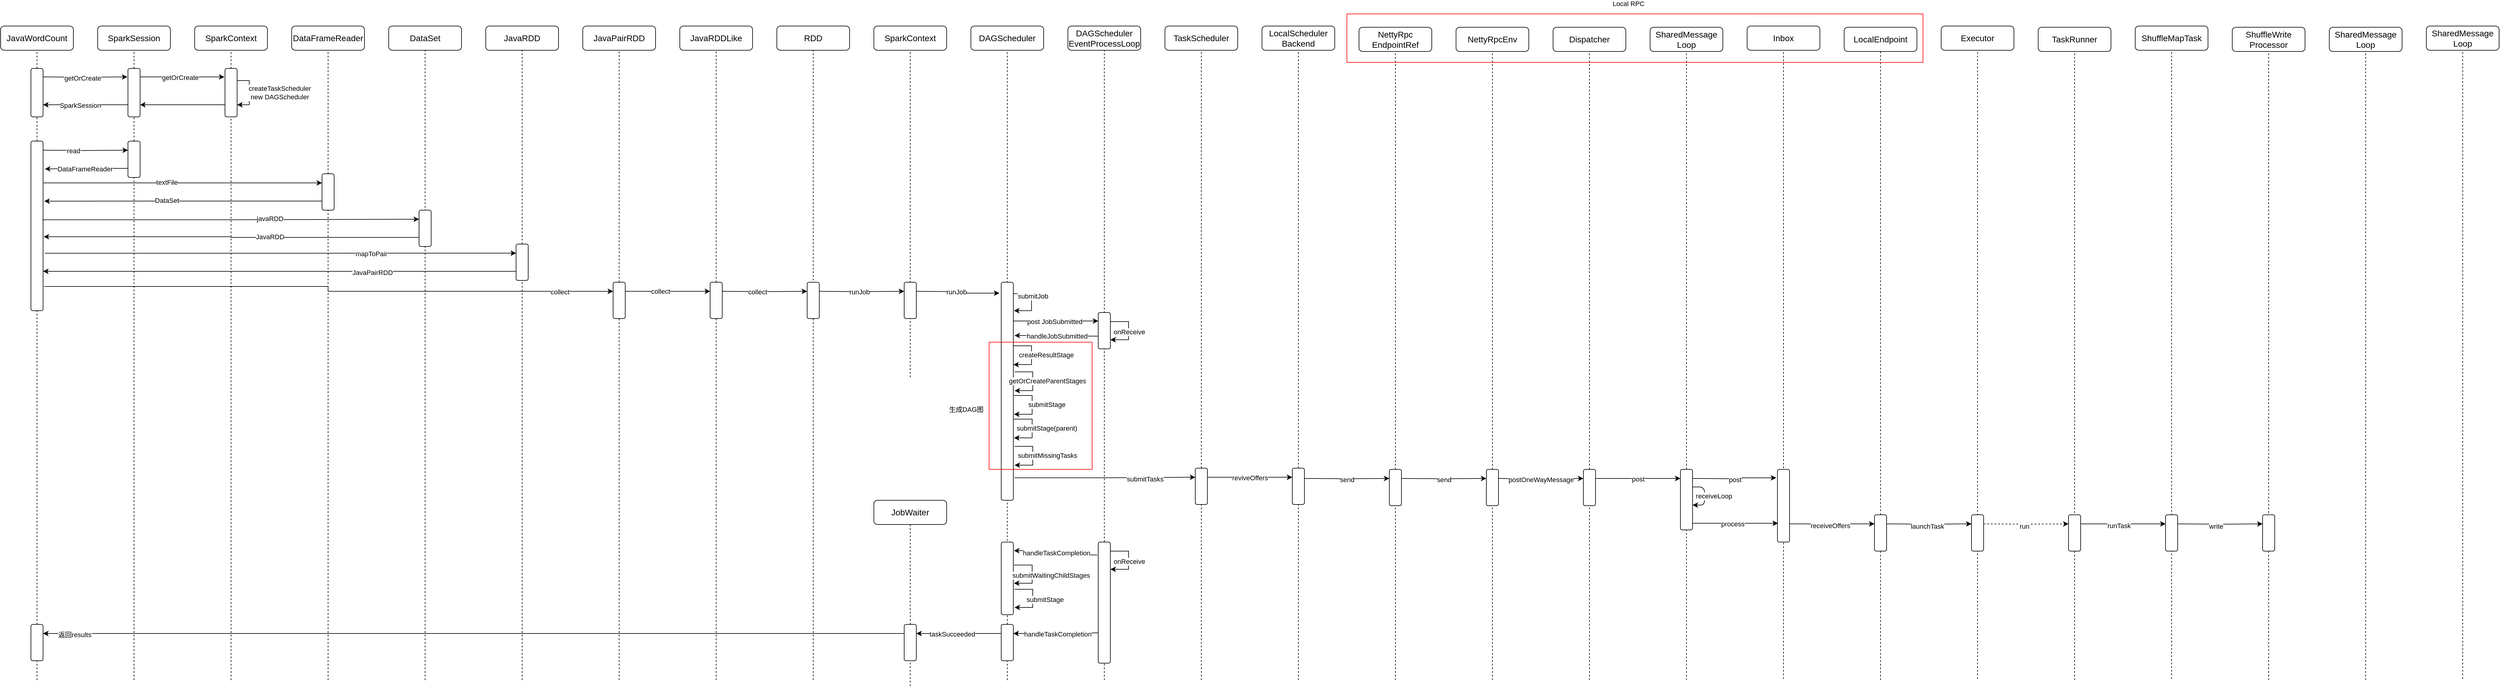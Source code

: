 <mxfile version="20.1.2" type="github">
  <diagram id="U8BS91Y_MRsQbwHD1So6" name="Page-1">
    <mxGraphModel dx="6633" dy="1079" grid="1" gridSize="10" guides="1" tooltips="1" connect="1" arrows="1" fold="1" page="1" pageScale="1" pageWidth="5000" pageHeight="3000" math="0" shadow="0">
      <root>
        <mxCell id="0" />
        <mxCell id="1" parent="0" />
        <mxCell id="0Mfr6jbFzVe-f7cG6Vl7-1" value="DataFrameReader" style="rounded=1;html=1;fontSize=14;whiteSpace=wrap;" parent="1" vertex="1">
          <mxGeometry x="-4440" y="80" width="120" height="40" as="geometry" />
        </mxCell>
        <mxCell id="0Mfr6jbFzVe-f7cG6Vl7-2" value="" style="endArrow=none;dashed=1;html=1;rounded=0;entryX=0.5;entryY=1;entryDx=0;entryDy=0;startArrow=none;" parent="1" source="-e6ujkZfyic5jgYB_E-2-20" edge="1">
          <mxGeometry width="50" height="50" relative="1" as="geometry">
            <mxPoint x="-4380" y="1160" as="sourcePoint" />
            <mxPoint x="-4380" y="120" as="targetPoint" />
          </mxGeometry>
        </mxCell>
        <mxCell id="0Mfr6jbFzVe-f7cG6Vl7-5" value="DataSet" style="rounded=1;html=1;fontSize=14;whiteSpace=wrap;" parent="1" vertex="1">
          <mxGeometry x="-4280" y="80" width="120" height="40" as="geometry" />
        </mxCell>
        <mxCell id="0Mfr6jbFzVe-f7cG6Vl7-6" value="" style="endArrow=none;dashed=1;html=1;rounded=0;entryX=0.5;entryY=1;entryDx=0;entryDy=0;startArrow=none;" parent="1" edge="1">
          <mxGeometry width="50" height="50" relative="1" as="geometry">
            <mxPoint x="-4220" y="1160" as="sourcePoint" />
            <mxPoint x="-4220" y="120" as="targetPoint" />
          </mxGeometry>
        </mxCell>
        <mxCell id="0Mfr6jbFzVe-f7cG6Vl7-7" value="JavaRDD" style="rounded=1;html=1;fontSize=14;whiteSpace=wrap;" parent="1" vertex="1">
          <mxGeometry x="-4120" y="80" width="120" height="40" as="geometry" />
        </mxCell>
        <mxCell id="0Mfr6jbFzVe-f7cG6Vl7-8" value="" style="endArrow=none;dashed=1;html=1;rounded=0;entryX=0.5;entryY=1;entryDx=0;entryDy=0;startArrow=none;" parent="1" edge="1">
          <mxGeometry width="50" height="50" relative="1" as="geometry">
            <mxPoint x="-4060" y="1160" as="sourcePoint" />
            <mxPoint x="-4060" y="120" as="targetPoint" />
          </mxGeometry>
        </mxCell>
        <mxCell id="0Mfr6jbFzVe-f7cG6Vl7-9" value="JavaPairRDD" style="rounded=1;html=1;fontSize=14;whiteSpace=wrap;" parent="1" vertex="1">
          <mxGeometry x="-3960" y="80" width="120" height="40" as="geometry" />
        </mxCell>
        <mxCell id="0Mfr6jbFzVe-f7cG6Vl7-10" value="" style="endArrow=none;dashed=1;html=1;rounded=0;entryX=0.5;entryY=1;entryDx=0;entryDy=0;startArrow=none;" parent="1" source="-e6ujkZfyic5jgYB_E-2-28" edge="1">
          <mxGeometry width="50" height="50" relative="1" as="geometry">
            <mxPoint x="-3900" y="1160" as="sourcePoint" />
            <mxPoint x="-3900" y="120" as="targetPoint" />
          </mxGeometry>
        </mxCell>
        <mxCell id="0Mfr6jbFzVe-f7cG6Vl7-11" value="JavaRDDLike" style="rounded=1;html=1;fontSize=14;whiteSpace=wrap;" parent="1" vertex="1">
          <mxGeometry x="-3800" y="80" width="120" height="40" as="geometry" />
        </mxCell>
        <mxCell id="0Mfr6jbFzVe-f7cG6Vl7-12" value="" style="endArrow=none;dashed=1;html=1;rounded=0;entryX=0.5;entryY=1;entryDx=0;entryDy=0;startArrow=none;" parent="1" source="-e6ujkZfyic5jgYB_E-2-44" edge="1">
          <mxGeometry width="50" height="50" relative="1" as="geometry">
            <mxPoint x="-3740" y="1160" as="sourcePoint" />
            <mxPoint x="-3740" y="120" as="targetPoint" />
          </mxGeometry>
        </mxCell>
        <mxCell id="0Mfr6jbFzVe-f7cG6Vl7-13" value="RDD" style="rounded=1;html=1;fontSize=14;whiteSpace=wrap;" parent="1" vertex="1">
          <mxGeometry x="-3640" y="80" width="120" height="40" as="geometry" />
        </mxCell>
        <mxCell id="0Mfr6jbFzVe-f7cG6Vl7-14" value="" style="endArrow=none;dashed=1;html=1;rounded=0;entryX=0.5;entryY=1;entryDx=0;entryDy=0;startArrow=none;" parent="1" edge="1">
          <mxGeometry width="50" height="50" relative="1" as="geometry">
            <mxPoint x="-3580" y="1160" as="sourcePoint" />
            <mxPoint x="-3580" y="120" as="targetPoint" />
          </mxGeometry>
        </mxCell>
        <mxCell id="0Mfr6jbFzVe-f7cG6Vl7-15" value="SparkContext" style="rounded=1;html=1;fontSize=14;whiteSpace=wrap;" parent="1" vertex="1">
          <mxGeometry x="-3480" y="80" width="120" height="40" as="geometry" />
        </mxCell>
        <mxCell id="0Mfr6jbFzVe-f7cG6Vl7-16" value="" style="endArrow=none;dashed=1;html=1;rounded=0;entryX=0.5;entryY=1;entryDx=0;entryDy=0;startArrow=none;" parent="1" edge="1">
          <mxGeometry width="50" height="50" relative="1" as="geometry">
            <mxPoint x="-3420" y="660" as="sourcePoint" />
            <mxPoint x="-3420" y="120" as="targetPoint" />
          </mxGeometry>
        </mxCell>
        <mxCell id="0Mfr6jbFzVe-f7cG6Vl7-17" value="DAGScheduler" style="rounded=1;html=1;fontSize=14;whiteSpace=wrap;" parent="1" vertex="1">
          <mxGeometry x="-3320" y="80" width="120" height="40" as="geometry" />
        </mxCell>
        <mxCell id="0Mfr6jbFzVe-f7cG6Vl7-18" value="" style="endArrow=none;dashed=1;html=1;rounded=0;entryX=0.5;entryY=1;entryDx=0;entryDy=0;startArrow=none;" parent="1" edge="1" source="yeJJzaqy2e3DadIRj8Ek-104">
          <mxGeometry width="50" height="50" relative="1" as="geometry">
            <mxPoint x="-3260" y="1160" as="sourcePoint" />
            <mxPoint x="-3260" y="120" as="targetPoint" />
          </mxGeometry>
        </mxCell>
        <mxCell id="0Mfr6jbFzVe-f7cG6Vl7-19" value="&lt;div&gt;DAGScheduler&lt;/div&gt;&lt;div&gt;EventProcessLoop&lt;/div&gt;" style="rounded=1;html=1;fontSize=14;whiteSpace=wrap;" parent="1" vertex="1">
          <mxGeometry x="-3160" y="80" width="120" height="40" as="geometry" />
        </mxCell>
        <mxCell id="0Mfr6jbFzVe-f7cG6Vl7-20" value="" style="endArrow=none;dashed=1;html=1;rounded=0;entryX=0.5;entryY=1;entryDx=0;entryDy=0;startArrow=none;" parent="1" edge="1" source="yeJJzaqy2e3DadIRj8Ek-89">
          <mxGeometry width="50" height="50" relative="1" as="geometry">
            <mxPoint x="-3100" y="1160" as="sourcePoint" />
            <mxPoint x="-3100" y="120" as="targetPoint" />
          </mxGeometry>
        </mxCell>
        <mxCell id="0Mfr6jbFzVe-f7cG6Vl7-21" value="TaskScheduler" style="rounded=1;html=1;fontSize=14;whiteSpace=wrap;" parent="1" vertex="1">
          <mxGeometry x="-3000" y="80" width="120" height="40" as="geometry" />
        </mxCell>
        <mxCell id="0Mfr6jbFzVe-f7cG6Vl7-22" value="" style="endArrow=none;dashed=1;html=1;rounded=0;entryX=0.5;entryY=1;entryDx=0;entryDy=0;startArrow=none;" parent="1" edge="1" source="yeJJzaqy2e3DadIRj8Ek-10">
          <mxGeometry width="50" height="50" relative="1" as="geometry">
            <mxPoint x="-2940" y="1160" as="sourcePoint" />
            <mxPoint x="-2940" y="120" as="targetPoint" />
          </mxGeometry>
        </mxCell>
        <mxCell id="0Mfr6jbFzVe-f7cG6Vl7-23" value="&lt;div&gt;LocalScheduler&lt;/div&gt;&lt;div&gt;Backend&lt;/div&gt;" style="rounded=1;html=1;fontSize=14;whiteSpace=wrap;" parent="1" vertex="1">
          <mxGeometry x="-2840" y="80" width="120" height="40" as="geometry" />
        </mxCell>
        <mxCell id="0Mfr6jbFzVe-f7cG6Vl7-24" value="" style="endArrow=none;dashed=1;html=1;rounded=0;entryX=0.5;entryY=1;entryDx=0;entryDy=0;startArrow=none;" parent="1" edge="1" source="yeJJzaqy2e3DadIRj8Ek-16">
          <mxGeometry width="50" height="50" relative="1" as="geometry">
            <mxPoint x="-2780" y="1160" as="sourcePoint" />
            <mxPoint x="-2780" y="120" as="targetPoint" />
          </mxGeometry>
        </mxCell>
        <mxCell id="0Mfr6jbFzVe-f7cG6Vl7-25" value="SparkContext" style="rounded=1;html=1;fontSize=14;whiteSpace=wrap;" parent="1" vertex="1">
          <mxGeometry x="-4600" y="80" width="120" height="40" as="geometry" />
        </mxCell>
        <mxCell id="0Mfr6jbFzVe-f7cG6Vl7-26" value="" style="endArrow=none;dashed=1;html=1;rounded=0;entryX=0.5;entryY=1;entryDx=0;entryDy=0;startArrow=none;" parent="1" source="-e6ujkZfyic5jgYB_E-2-3" edge="1">
          <mxGeometry width="50" height="50" relative="1" as="geometry">
            <mxPoint x="-4540" y="1160" as="sourcePoint" />
            <mxPoint x="-4540" y="120" as="targetPoint" />
          </mxGeometry>
        </mxCell>
        <mxCell id="0Mfr6jbFzVe-f7cG6Vl7-27" value="SparkSession" style="rounded=1;html=1;fontSize=14;whiteSpace=wrap;" parent="1" vertex="1">
          <mxGeometry x="-4760" y="80" width="120" height="40" as="geometry" />
        </mxCell>
        <mxCell id="0Mfr6jbFzVe-f7cG6Vl7-28" value="" style="endArrow=none;dashed=1;html=1;rounded=0;entryX=0.5;entryY=1;entryDx=0;entryDy=0;startArrow=none;" parent="1" source="-e6ujkZfyic5jgYB_E-2-15" edge="1">
          <mxGeometry width="50" height="50" relative="1" as="geometry">
            <mxPoint x="-4700" y="1160" as="sourcePoint" />
            <mxPoint x="-4700" y="120" as="targetPoint" />
          </mxGeometry>
        </mxCell>
        <mxCell id="0Mfr6jbFzVe-f7cG6Vl7-29" value="JavaWordCount" style="rounded=1;html=1;fontSize=14;whiteSpace=wrap;" parent="1" vertex="1">
          <mxGeometry x="-4920" y="80" width="120" height="40" as="geometry" />
        </mxCell>
        <mxCell id="0Mfr6jbFzVe-f7cG6Vl7-30" value="" style="endArrow=none;dashed=1;html=1;rounded=0;entryX=0.5;entryY=1;entryDx=0;entryDy=0;startArrow=none;" parent="1" source="-e6ujkZfyic5jgYB_E-2-13" edge="1">
          <mxGeometry width="50" height="50" relative="1" as="geometry">
            <mxPoint x="-4860" y="1160" as="sourcePoint" />
            <mxPoint x="-4860" y="120" as="targetPoint" />
          </mxGeometry>
        </mxCell>
        <mxCell id="-e6ujkZfyic5jgYB_E-2-5" style="edgeStyle=orthogonalEdgeStyle;rounded=0;orthogonalLoop=1;jettySize=auto;html=1;entryX=-0.05;entryY=0.175;entryDx=0;entryDy=0;entryPerimeter=0;" parent="1" target="-e6ujkZfyic5jgYB_E-2-2" edge="1">
          <mxGeometry relative="1" as="geometry">
            <mxPoint x="-4850" y="164" as="sourcePoint" />
          </mxGeometry>
        </mxCell>
        <mxCell id="-e6ujkZfyic5jgYB_E-2-7" value="&lt;div&gt;getOrCreate&lt;/div&gt;" style="edgeLabel;html=1;align=center;verticalAlign=middle;resizable=0;points=[];" parent="-e6ujkZfyic5jgYB_E-2-5" vertex="1" connectable="0">
          <mxGeometry x="-0.286" y="-2" relative="1" as="geometry">
            <mxPoint x="15" y="-1" as="offset" />
          </mxGeometry>
        </mxCell>
        <mxCell id="-e6ujkZfyic5jgYB_E-2-1" value="" style="rounded=1;whiteSpace=wrap;html=1;" parent="1" vertex="1">
          <mxGeometry x="-4870" y="150" width="20" height="80" as="geometry" />
        </mxCell>
        <mxCell id="-e6ujkZfyic5jgYB_E-2-6" style="edgeStyle=orthogonalEdgeStyle;rounded=0;orthogonalLoop=1;jettySize=auto;html=1;exitX=0.95;exitY=0.175;exitDx=0;exitDy=0;entryX=-0.05;entryY=0.175;entryDx=0;entryDy=0;entryPerimeter=0;exitPerimeter=0;" parent="1" source="-e6ujkZfyic5jgYB_E-2-2" target="-e6ujkZfyic5jgYB_E-2-3" edge="1">
          <mxGeometry relative="1" as="geometry">
            <mxPoint x="-4560" y="165" as="targetPoint" />
          </mxGeometry>
        </mxCell>
        <mxCell id="-e6ujkZfyic5jgYB_E-2-8" value="getOrCreate" style="edgeLabel;html=1;align=center;verticalAlign=middle;resizable=0;points=[];" parent="-e6ujkZfyic5jgYB_E-2-6" vertex="1" connectable="0">
          <mxGeometry x="-0.343" y="-1" relative="1" as="geometry">
            <mxPoint x="21" as="offset" />
          </mxGeometry>
        </mxCell>
        <mxCell id="-e6ujkZfyic5jgYB_E-2-12" style="edgeStyle=orthogonalEdgeStyle;rounded=0;orthogonalLoop=1;jettySize=auto;html=1;exitX=0;exitY=0.75;exitDx=0;exitDy=0;entryX=1;entryY=0.75;entryDx=0;entryDy=0;" parent="1" source="-e6ujkZfyic5jgYB_E-2-2" target="-e6ujkZfyic5jgYB_E-2-1" edge="1">
          <mxGeometry relative="1" as="geometry" />
        </mxCell>
        <mxCell id="-e6ujkZfyic5jgYB_E-2-26" value="SparkSession" style="edgeLabel;html=1;align=center;verticalAlign=middle;resizable=0;points=[];" parent="-e6ujkZfyic5jgYB_E-2-12" vertex="1" connectable="0">
          <mxGeometry x="0.257" y="1" relative="1" as="geometry">
            <mxPoint x="9" as="offset" />
          </mxGeometry>
        </mxCell>
        <mxCell id="-e6ujkZfyic5jgYB_E-2-2" value="" style="rounded=1;whiteSpace=wrap;html=1;" parent="1" vertex="1">
          <mxGeometry x="-4710" y="150" width="20" height="80" as="geometry" />
        </mxCell>
        <mxCell id="-e6ujkZfyic5jgYB_E-2-11" style="edgeStyle=orthogonalEdgeStyle;rounded=0;orthogonalLoop=1;jettySize=auto;html=1;exitX=0;exitY=0.75;exitDx=0;exitDy=0;entryX=1;entryY=0.75;entryDx=0;entryDy=0;" parent="1" source="-e6ujkZfyic5jgYB_E-2-3" target="-e6ujkZfyic5jgYB_E-2-2" edge="1">
          <mxGeometry relative="1" as="geometry" />
        </mxCell>
        <mxCell id="-e6ujkZfyic5jgYB_E-2-3" value="" style="rounded=1;whiteSpace=wrap;html=1;" parent="1" vertex="1">
          <mxGeometry x="-4550" y="150" width="20" height="80" as="geometry" />
        </mxCell>
        <mxCell id="-e6ujkZfyic5jgYB_E-2-4" value="" style="endArrow=none;dashed=1;html=1;rounded=0;entryX=0.5;entryY=1;entryDx=0;entryDy=0;startArrow=none;" parent="1" target="-e6ujkZfyic5jgYB_E-2-3" edge="1">
          <mxGeometry width="50" height="50" relative="1" as="geometry">
            <mxPoint x="-4540" y="1160" as="sourcePoint" />
            <mxPoint x="-4540" y="120" as="targetPoint" />
          </mxGeometry>
        </mxCell>
        <mxCell id="-e6ujkZfyic5jgYB_E-2-9" value="&lt;div&gt;createTaskScheduler&lt;/div&gt;&lt;div&gt;new DAGScheduler&lt;br&gt;&lt;/div&gt;" style="edgeStyle=orthogonalEdgeStyle;rounded=0;orthogonalLoop=1;jettySize=auto;html=1;exitX=1;exitY=0.25;exitDx=0;exitDy=0;entryX=1;entryY=0.75;entryDx=0;entryDy=0;" parent="1" source="-e6ujkZfyic5jgYB_E-2-3" target="-e6ujkZfyic5jgYB_E-2-3" edge="1">
          <mxGeometry y="50" relative="1" as="geometry">
            <mxPoint as="offset" />
          </mxGeometry>
        </mxCell>
        <mxCell id="-e6ujkZfyic5jgYB_E-2-13" value="" style="rounded=1;whiteSpace=wrap;html=1;" parent="1" vertex="1">
          <mxGeometry x="-4870" y="270" width="20" height="280" as="geometry" />
        </mxCell>
        <mxCell id="-e6ujkZfyic5jgYB_E-2-14" value="" style="endArrow=none;dashed=1;html=1;rounded=0;entryX=0.5;entryY=1;entryDx=0;entryDy=0;startArrow=none;" parent="1" target="-e6ujkZfyic5jgYB_E-2-13" edge="1" source="yeJJzaqy2e3DadIRj8Ek-116">
          <mxGeometry width="50" height="50" relative="1" as="geometry">
            <mxPoint x="-4860" y="1160" as="sourcePoint" />
            <mxPoint x="-4860" y="120" as="targetPoint" />
          </mxGeometry>
        </mxCell>
        <mxCell id="-e6ujkZfyic5jgYB_E-2-17" style="edgeStyle=orthogonalEdgeStyle;rounded=0;orthogonalLoop=1;jettySize=auto;html=1;exitX=0;exitY=0.25;exitDx=0;exitDy=0;entryX=0;entryY=0.25;entryDx=0;entryDy=0;" parent="1" target="-e6ujkZfyic5jgYB_E-2-15" edge="1">
          <mxGeometry relative="1" as="geometry">
            <mxPoint x="-4850" y="285" as="sourcePoint" />
          </mxGeometry>
        </mxCell>
        <mxCell id="-e6ujkZfyic5jgYB_E-2-35" value="read" style="edgeLabel;html=1;align=center;verticalAlign=middle;resizable=0;points=[];" parent="-e6ujkZfyic5jgYB_E-2-17" vertex="1" connectable="0">
          <mxGeometry x="-0.286" relative="1" as="geometry">
            <mxPoint as="offset" />
          </mxGeometry>
        </mxCell>
        <mxCell id="-e6ujkZfyic5jgYB_E-2-19" style="edgeStyle=orthogonalEdgeStyle;rounded=0;orthogonalLoop=1;jettySize=auto;html=1;exitX=0;exitY=0.75;exitDx=0;exitDy=0;entryX=1.15;entryY=0.164;entryDx=0;entryDy=0;entryPerimeter=0;" parent="1" source="-e6ujkZfyic5jgYB_E-2-15" target="-e6ujkZfyic5jgYB_E-2-13" edge="1">
          <mxGeometry relative="1" as="geometry" />
        </mxCell>
        <mxCell id="-e6ujkZfyic5jgYB_E-2-36" value="DataFrameReader" style="edgeLabel;html=1;align=center;verticalAlign=middle;resizable=0;points=[];" parent="-e6ujkZfyic5jgYB_E-2-19" vertex="1" connectable="0">
          <mxGeometry x="0.26" relative="1" as="geometry">
            <mxPoint x="15" as="offset" />
          </mxGeometry>
        </mxCell>
        <mxCell id="-e6ujkZfyic5jgYB_E-2-15" value="" style="rounded=1;whiteSpace=wrap;html=1;" parent="1" vertex="1">
          <mxGeometry x="-4710" y="270" width="20" height="60" as="geometry" />
        </mxCell>
        <mxCell id="-e6ujkZfyic5jgYB_E-2-16" value="" style="endArrow=none;dashed=1;html=1;rounded=0;entryX=0.5;entryY=1;entryDx=0;entryDy=0;startArrow=none;" parent="1" target="-e6ujkZfyic5jgYB_E-2-15" edge="1">
          <mxGeometry width="50" height="50" relative="1" as="geometry">
            <mxPoint x="-4700" y="1160" as="sourcePoint" />
            <mxPoint x="-4700" y="120" as="targetPoint" />
          </mxGeometry>
        </mxCell>
        <mxCell id="-e6ujkZfyic5jgYB_E-2-22" style="edgeStyle=orthogonalEdgeStyle;rounded=0;orthogonalLoop=1;jettySize=auto;html=1;exitX=0;exitY=0.25;exitDx=0;exitDy=0;entryX=1.05;entryY=0.558;entryDx=0;entryDy=0;entryPerimeter=0;" parent="1" edge="1">
          <mxGeometry relative="1" as="geometry">
            <mxPoint x="-4849" y="338.96" as="sourcePoint" />
            <mxPoint x="-4390" y="339" as="targetPoint" />
          </mxGeometry>
        </mxCell>
        <mxCell id="-e6ujkZfyic5jgYB_E-2-37" value="textFile" style="edgeLabel;html=1;align=center;verticalAlign=middle;resizable=0;points=[];" parent="-e6ujkZfyic5jgYB_E-2-22" vertex="1" connectable="0">
          <mxGeometry x="-0.116" y="1" relative="1" as="geometry">
            <mxPoint as="offset" />
          </mxGeometry>
        </mxCell>
        <mxCell id="-e6ujkZfyic5jgYB_E-2-23" style="edgeStyle=orthogonalEdgeStyle;rounded=0;orthogonalLoop=1;jettySize=auto;html=1;exitX=0;exitY=0.75;exitDx=0;exitDy=0;entryX=1.1;entryY=0.354;entryDx=0;entryDy=0;entryPerimeter=0;" parent="1" source="-e6ujkZfyic5jgYB_E-2-20" target="-e6ujkZfyic5jgYB_E-2-13" edge="1">
          <mxGeometry relative="1" as="geometry" />
        </mxCell>
        <mxCell id="-e6ujkZfyic5jgYB_E-2-38" value="DataSet" style="edgeLabel;html=1;align=center;verticalAlign=middle;resizable=0;points=[];" parent="-e6ujkZfyic5jgYB_E-2-23" vertex="1" connectable="0">
          <mxGeometry x="0.118" y="-1" relative="1" as="geometry">
            <mxPoint as="offset" />
          </mxGeometry>
        </mxCell>
        <mxCell id="-e6ujkZfyic5jgYB_E-2-20" value="" style="rounded=1;whiteSpace=wrap;html=1;" parent="1" vertex="1">
          <mxGeometry x="-4390" y="324" width="20" height="60" as="geometry" />
        </mxCell>
        <mxCell id="-e6ujkZfyic5jgYB_E-2-21" value="" style="endArrow=none;dashed=1;html=1;rounded=0;entryX=0.5;entryY=1;entryDx=0;entryDy=0;startArrow=none;" parent="1" target="-e6ujkZfyic5jgYB_E-2-20" edge="1">
          <mxGeometry width="50" height="50" relative="1" as="geometry">
            <mxPoint x="-4380" y="1160" as="sourcePoint" />
            <mxPoint x="-4380" y="120" as="targetPoint" />
          </mxGeometry>
        </mxCell>
        <mxCell id="-e6ujkZfyic5jgYB_E-2-27" style="edgeStyle=orthogonalEdgeStyle;rounded=0;orthogonalLoop=1;jettySize=auto;html=1;exitX=0.95;exitY=0.464;exitDx=0;exitDy=0;entryX=0;entryY=0.25;entryDx=0;entryDy=0;exitPerimeter=0;" parent="1" source="-e6ujkZfyic5jgYB_E-2-13" target="-e6ujkZfyic5jgYB_E-2-24" edge="1">
          <mxGeometry relative="1" as="geometry" />
        </mxCell>
        <mxCell id="-e6ujkZfyic5jgYB_E-2-39" value="javaRDD" style="edgeLabel;html=1;align=center;verticalAlign=middle;resizable=0;points=[];" parent="-e6ujkZfyic5jgYB_E-2-27" vertex="1" connectable="0">
          <mxGeometry x="0.209" y="1" relative="1" as="geometry">
            <mxPoint as="offset" />
          </mxGeometry>
        </mxCell>
        <mxCell id="-e6ujkZfyic5jgYB_E-2-30" style="edgeStyle=orthogonalEdgeStyle;rounded=0;orthogonalLoop=1;jettySize=auto;html=1;exitX=0;exitY=0.75;exitDx=0;exitDy=0;entryX=1.05;entryY=0.564;entryDx=0;entryDy=0;entryPerimeter=0;" parent="1" source="-e6ujkZfyic5jgYB_E-2-24" target="-e6ujkZfyic5jgYB_E-2-13" edge="1">
          <mxGeometry relative="1" as="geometry" />
        </mxCell>
        <mxCell id="-e6ujkZfyic5jgYB_E-2-40" value="JavaRDD" style="edgeLabel;html=1;align=center;verticalAlign=middle;resizable=0;points=[];" parent="-e6ujkZfyic5jgYB_E-2-30" vertex="1" connectable="0">
          <mxGeometry x="-0.171" y="-1" relative="1" as="geometry">
            <mxPoint x="11" as="offset" />
          </mxGeometry>
        </mxCell>
        <mxCell id="-e6ujkZfyic5jgYB_E-2-24" value="" style="rounded=1;whiteSpace=wrap;html=1;" parent="1" vertex="1">
          <mxGeometry x="-4230" y="384" width="20" height="60" as="geometry" />
        </mxCell>
        <mxCell id="-e6ujkZfyic5jgYB_E-2-31" style="edgeStyle=orthogonalEdgeStyle;rounded=0;orthogonalLoop=1;jettySize=auto;html=1;exitX=1.15;exitY=0.661;exitDx=0;exitDy=0;entryX=0;entryY=0.25;entryDx=0;entryDy=0;exitPerimeter=0;" parent="1" source="-e6ujkZfyic5jgYB_E-2-13" target="-e6ujkZfyic5jgYB_E-2-25" edge="1">
          <mxGeometry relative="1" as="geometry" />
        </mxCell>
        <mxCell id="-e6ujkZfyic5jgYB_E-2-41" value="mapToPair" style="edgeLabel;html=1;align=center;verticalAlign=middle;resizable=0;points=[];" parent="-e6ujkZfyic5jgYB_E-2-31" vertex="1" connectable="0">
          <mxGeometry x="0.384" y="-1" relative="1" as="geometry">
            <mxPoint as="offset" />
          </mxGeometry>
        </mxCell>
        <mxCell id="-e6ujkZfyic5jgYB_E-2-32" style="edgeStyle=orthogonalEdgeStyle;rounded=0;orthogonalLoop=1;jettySize=auto;html=1;exitX=0;exitY=0.75;exitDx=0;exitDy=0;" parent="1" source="-e6ujkZfyic5jgYB_E-2-25" edge="1">
          <mxGeometry relative="1" as="geometry">
            <mxPoint x="-4850" y="485" as="targetPoint" />
          </mxGeometry>
        </mxCell>
        <mxCell id="-e6ujkZfyic5jgYB_E-2-42" value="JavaPairRDD" style="edgeLabel;html=1;align=center;verticalAlign=middle;resizable=0;points=[];" parent="-e6ujkZfyic5jgYB_E-2-32" vertex="1" connectable="0">
          <mxGeometry x="-0.364" y="2" relative="1" as="geometry">
            <mxPoint x="11" as="offset" />
          </mxGeometry>
        </mxCell>
        <mxCell id="-e6ujkZfyic5jgYB_E-2-25" value="" style="rounded=1;whiteSpace=wrap;html=1;" parent="1" vertex="1">
          <mxGeometry x="-4070" y="440" width="20" height="60" as="geometry" />
        </mxCell>
        <mxCell id="-e6ujkZfyic5jgYB_E-2-33" style="edgeStyle=orthogonalEdgeStyle;rounded=0;orthogonalLoop=1;jettySize=auto;html=1;exitX=1.1;exitY=0.857;exitDx=0;exitDy=0;entryX=0;entryY=0.25;entryDx=0;entryDy=0;exitPerimeter=0;" parent="1" source="-e6ujkZfyic5jgYB_E-2-13" target="-e6ujkZfyic5jgYB_E-2-28" edge="1">
          <mxGeometry relative="1" as="geometry" />
        </mxCell>
        <mxCell id="-e6ujkZfyic5jgYB_E-2-43" value="collect" style="edgeLabel;html=1;align=center;verticalAlign=middle;resizable=0;points=[];" parent="-e6ujkZfyic5jgYB_E-2-33" vertex="1" connectable="0">
          <mxGeometry x="0.812" y="-1" relative="1" as="geometry">
            <mxPoint x="1" as="offset" />
          </mxGeometry>
        </mxCell>
        <mxCell id="-e6ujkZfyic5jgYB_E-2-46" style="edgeStyle=orthogonalEdgeStyle;rounded=0;orthogonalLoop=1;jettySize=auto;html=1;exitX=1;exitY=0.25;exitDx=0;exitDy=0;entryX=0;entryY=0.25;entryDx=0;entryDy=0;" parent="1" source="-e6ujkZfyic5jgYB_E-2-28" target="-e6ujkZfyic5jgYB_E-2-44" edge="1">
          <mxGeometry relative="1" as="geometry" />
        </mxCell>
        <mxCell id="-e6ujkZfyic5jgYB_E-2-47" value="collect" style="edgeLabel;html=1;align=center;verticalAlign=middle;resizable=0;points=[];" parent="-e6ujkZfyic5jgYB_E-2-46" vertex="1" connectable="0">
          <mxGeometry x="-0.171" relative="1" as="geometry">
            <mxPoint as="offset" />
          </mxGeometry>
        </mxCell>
        <mxCell id="-e6ujkZfyic5jgYB_E-2-28" value="" style="rounded=1;whiteSpace=wrap;html=1;" parent="1" vertex="1">
          <mxGeometry x="-3910" y="503" width="20" height="60" as="geometry" />
        </mxCell>
        <mxCell id="-e6ujkZfyic5jgYB_E-2-29" value="" style="endArrow=none;dashed=1;html=1;rounded=0;entryX=0.5;entryY=1;entryDx=0;entryDy=0;startArrow=none;" parent="1" target="-e6ujkZfyic5jgYB_E-2-28" edge="1">
          <mxGeometry width="50" height="50" relative="1" as="geometry">
            <mxPoint x="-3900" y="1160" as="sourcePoint" />
            <mxPoint x="-3900" y="120" as="targetPoint" />
          </mxGeometry>
        </mxCell>
        <mxCell id="-e6ujkZfyic5jgYB_E-2-44" value="" style="rounded=1;whiteSpace=wrap;html=1;" parent="1" vertex="1">
          <mxGeometry x="-3750" y="503" width="20" height="60" as="geometry" />
        </mxCell>
        <mxCell id="-e6ujkZfyic5jgYB_E-2-45" value="" style="endArrow=none;dashed=1;html=1;rounded=0;entryX=0.5;entryY=1;entryDx=0;entryDy=0;startArrow=none;" parent="1" target="-e6ujkZfyic5jgYB_E-2-44" edge="1">
          <mxGeometry width="50" height="50" relative="1" as="geometry">
            <mxPoint x="-3740" y="1160" as="sourcePoint" />
            <mxPoint x="-3740" y="120" as="targetPoint" />
          </mxGeometry>
        </mxCell>
        <mxCell id="-e6ujkZfyic5jgYB_E-2-48" style="edgeStyle=orthogonalEdgeStyle;rounded=0;orthogonalLoop=1;jettySize=auto;html=1;exitX=1;exitY=0.25;exitDx=0;exitDy=0;entryX=0;entryY=0.25;entryDx=0;entryDy=0;" parent="1" target="-e6ujkZfyic5jgYB_E-2-50" edge="1">
          <mxGeometry relative="1" as="geometry">
            <mxPoint x="-3730" y="518" as="sourcePoint" />
          </mxGeometry>
        </mxCell>
        <mxCell id="-e6ujkZfyic5jgYB_E-2-49" value="collect" style="edgeLabel;html=1;align=center;verticalAlign=middle;resizable=0;points=[];" parent="-e6ujkZfyic5jgYB_E-2-48" vertex="1" connectable="0">
          <mxGeometry x="-0.171" relative="1" as="geometry">
            <mxPoint as="offset" />
          </mxGeometry>
        </mxCell>
        <mxCell id="-e6ujkZfyic5jgYB_E-2-50" value="" style="rounded=1;whiteSpace=wrap;html=1;" parent="1" vertex="1">
          <mxGeometry x="-3590" y="503" width="20" height="60" as="geometry" />
        </mxCell>
        <mxCell id="-e6ujkZfyic5jgYB_E-2-51" style="edgeStyle=orthogonalEdgeStyle;rounded=0;orthogonalLoop=1;jettySize=auto;html=1;exitX=1;exitY=0.25;exitDx=0;exitDy=0;entryX=0;entryY=0.25;entryDx=0;entryDy=0;" parent="1" target="-e6ujkZfyic5jgYB_E-2-53" edge="1">
          <mxGeometry relative="1" as="geometry">
            <mxPoint x="-3570" y="518" as="sourcePoint" />
          </mxGeometry>
        </mxCell>
        <mxCell id="-e6ujkZfyic5jgYB_E-2-52" value="runJob" style="edgeLabel;html=1;align=center;verticalAlign=middle;resizable=0;points=[];" parent="-e6ujkZfyic5jgYB_E-2-51" vertex="1" connectable="0">
          <mxGeometry x="-0.171" relative="1" as="geometry">
            <mxPoint x="8" as="offset" />
          </mxGeometry>
        </mxCell>
        <mxCell id="-e6ujkZfyic5jgYB_E-2-53" value="" style="rounded=1;whiteSpace=wrap;html=1;" parent="1" vertex="1">
          <mxGeometry x="-3430" y="503" width="20" height="60" as="geometry" />
        </mxCell>
        <mxCell id="-e6ujkZfyic5jgYB_E-2-54" style="edgeStyle=orthogonalEdgeStyle;rounded=0;orthogonalLoop=1;jettySize=auto;html=1;exitX=1;exitY=0.25;exitDx=0;exitDy=0;entryX=-0.15;entryY=0.05;entryDx=0;entryDy=0;entryPerimeter=0;" parent="1" target="-e6ujkZfyic5jgYB_E-2-56" edge="1">
          <mxGeometry relative="1" as="geometry">
            <mxPoint x="-3410" y="518" as="sourcePoint" />
          </mxGeometry>
        </mxCell>
        <mxCell id="-e6ujkZfyic5jgYB_E-2-55" value="runJob" style="edgeLabel;html=1;align=center;verticalAlign=middle;resizable=0;points=[];" parent="-e6ujkZfyic5jgYB_E-2-54" vertex="1" connectable="0">
          <mxGeometry x="-0.171" relative="1" as="geometry">
            <mxPoint x="8" as="offset" />
          </mxGeometry>
        </mxCell>
        <mxCell id="-e6ujkZfyic5jgYB_E-2-56" value="" style="rounded=1;whiteSpace=wrap;html=1;" parent="1" vertex="1">
          <mxGeometry x="-3270" y="503" width="20" height="360" as="geometry" />
        </mxCell>
        <mxCell id="-e6ujkZfyic5jgYB_E-2-57" style="edgeStyle=orthogonalEdgeStyle;rounded=0;orthogonalLoop=1;jettySize=auto;html=1;exitX=1;exitY=0.119;exitDx=0;exitDy=0;exitPerimeter=0;" parent="1" source="-e6ujkZfyic5jgYB_E-2-56" edge="1">
          <mxGeometry relative="1" as="geometry">
            <mxPoint x="-3249" y="550" as="targetPoint" />
            <Array as="points">
              <mxPoint x="-3250" y="522" />
              <mxPoint x="-3220" y="522" />
              <mxPoint x="-3220" y="550" />
              <mxPoint x="-3249" y="550" />
            </Array>
          </mxGeometry>
        </mxCell>
        <mxCell id="-e6ujkZfyic5jgYB_E-2-58" value="submitJob" style="edgeLabel;html=1;align=center;verticalAlign=middle;resizable=0;points=[];" parent="-e6ujkZfyic5jgYB_E-2-57" vertex="1" connectable="0">
          <mxGeometry x="0.041" y="2" relative="1" as="geometry">
            <mxPoint as="offset" />
          </mxGeometry>
        </mxCell>
        <mxCell id="-e6ujkZfyic5jgYB_E-2-61" style="edgeStyle=orthogonalEdgeStyle;rounded=0;orthogonalLoop=1;jettySize=auto;html=1;exitX=0;exitY=0.25;exitDx=0;exitDy=0;entryX=1;entryY=0.406;entryDx=0;entryDy=0;entryPerimeter=0;" parent="1" edge="1">
          <mxGeometry relative="1" as="geometry">
            <mxPoint x="-3250" y="566.96" as="sourcePoint" />
            <mxPoint x="-3110" y="567" as="targetPoint" />
          </mxGeometry>
        </mxCell>
        <mxCell id="-e6ujkZfyic5jgYB_E-2-62" value="post JobSubmitted" style="edgeLabel;html=1;align=center;verticalAlign=middle;resizable=0;points=[];" parent="-e6ujkZfyic5jgYB_E-2-61" vertex="1" connectable="0">
          <mxGeometry x="-0.029" y="-1" relative="1" as="geometry">
            <mxPoint as="offset" />
          </mxGeometry>
        </mxCell>
        <mxCell id="-e6ujkZfyic5jgYB_E-2-65" style="edgeStyle=orthogonalEdgeStyle;rounded=0;orthogonalLoop=1;jettySize=auto;html=1;exitX=0;exitY=0.75;exitDx=0;exitDy=0;entryX=1.1;entryY=0.47;entryDx=0;entryDy=0;entryPerimeter=0;" parent="1" edge="1">
          <mxGeometry relative="1" as="geometry">
            <mxPoint x="-3110" y="592" as="sourcePoint" />
            <mxPoint x="-3248" y="591" as="targetPoint" />
            <Array as="points">
              <mxPoint x="-3179" y="592" />
              <mxPoint x="-3179" y="591" />
            </Array>
          </mxGeometry>
        </mxCell>
        <mxCell id="-e6ujkZfyic5jgYB_E-2-66" value="handleJobSubmitted" style="edgeLabel;html=1;align=center;verticalAlign=middle;resizable=0;points=[];" parent="-e6ujkZfyic5jgYB_E-2-65" vertex="1" connectable="0">
          <mxGeometry x="0.11" y="1" relative="1" as="geometry">
            <mxPoint x="8" as="offset" />
          </mxGeometry>
        </mxCell>
        <mxCell id="-e6ujkZfyic5jgYB_E-2-59" value="" style="rounded=1;whiteSpace=wrap;html=1;" parent="1" vertex="1">
          <mxGeometry x="-3110" y="553" width="20" height="60" as="geometry" />
        </mxCell>
        <mxCell id="-e6ujkZfyic5jgYB_E-2-63" style="edgeStyle=orthogonalEdgeStyle;rounded=0;orthogonalLoop=1;jettySize=auto;html=1;exitX=1;exitY=0.25;exitDx=0;exitDy=0;entryX=1;entryY=0.75;entryDx=0;entryDy=0;" parent="1" source="-e6ujkZfyic5jgYB_E-2-59" target="-e6ujkZfyic5jgYB_E-2-59" edge="1">
          <mxGeometry relative="1" as="geometry">
            <Array as="points">
              <mxPoint x="-3060" y="568" />
              <mxPoint x="-3060" y="598" />
            </Array>
          </mxGeometry>
        </mxCell>
        <mxCell id="-e6ujkZfyic5jgYB_E-2-64" value="onReceive" style="edgeLabel;html=1;align=center;verticalAlign=middle;resizable=0;points=[];" parent="-e6ujkZfyic5jgYB_E-2-63" vertex="1" connectable="0">
          <mxGeometry x="0.029" y="1" relative="1" as="geometry">
            <mxPoint as="offset" />
          </mxGeometry>
        </mxCell>
        <mxCell id="-e6ujkZfyic5jgYB_E-2-67" style="edgeStyle=orthogonalEdgeStyle;rounded=0;orthogonalLoop=1;jettySize=auto;html=1;exitX=1;exitY=0.75;exitDx=0;exitDy=0;entryX=1;entryY=0.944;entryDx=0;entryDy=0;entryPerimeter=0;" parent="1" edge="1">
          <mxGeometry relative="1" as="geometry">
            <mxPoint x="-3250" y="608" as="sourcePoint" />
            <mxPoint x="-3250" y="639.04" as="targetPoint" />
            <Array as="points">
              <mxPoint x="-3220" y="608" />
              <mxPoint x="-3220" y="639" />
            </Array>
          </mxGeometry>
        </mxCell>
        <mxCell id="-e6ujkZfyic5jgYB_E-2-68" value="createResultStage" style="edgeLabel;html=1;align=center;verticalAlign=middle;resizable=0;points=[];" parent="-e6ujkZfyic5jgYB_E-2-67" vertex="1" connectable="0">
          <mxGeometry x="-0.011" y="2" relative="1" as="geometry">
            <mxPoint x="22" as="offset" />
          </mxGeometry>
        </mxCell>
        <mxCell id="yeJJzaqy2e3DadIRj8Ek-2" style="edgeStyle=orthogonalEdgeStyle;rounded=0;orthogonalLoop=1;jettySize=auto;html=1;exitX=1;exitY=0.75;exitDx=0;exitDy=0;entryX=1;entryY=0.944;entryDx=0;entryDy=0;entryPerimeter=0;" edge="1" parent="1">
          <mxGeometry relative="1" as="geometry">
            <mxPoint x="-3248" y="651" as="sourcePoint" />
            <mxPoint x="-3248" y="682.04" as="targetPoint" />
            <Array as="points">
              <mxPoint x="-3218" y="651" />
              <mxPoint x="-3218" y="682" />
            </Array>
          </mxGeometry>
        </mxCell>
        <mxCell id="yeJJzaqy2e3DadIRj8Ek-3" value="getOrCreateParentStages" style="edgeLabel;html=1;align=center;verticalAlign=middle;resizable=0;points=[];" vertex="1" connectable="0" parent="yeJJzaqy2e3DadIRj8Ek-2">
          <mxGeometry x="-0.011" y="2" relative="1" as="geometry">
            <mxPoint x="22" as="offset" />
          </mxGeometry>
        </mxCell>
        <mxCell id="yeJJzaqy2e3DadIRj8Ek-4" style="edgeStyle=orthogonalEdgeStyle;rounded=0;orthogonalLoop=1;jettySize=auto;html=1;exitX=1;exitY=0.75;exitDx=0;exitDy=0;entryX=1;entryY=0.944;entryDx=0;entryDy=0;entryPerimeter=0;" edge="1" parent="1">
          <mxGeometry relative="1" as="geometry">
            <mxPoint x="-3249" y="690" as="sourcePoint" />
            <mxPoint x="-3249" y="721.04" as="targetPoint" />
            <Array as="points">
              <mxPoint x="-3219" y="690" />
              <mxPoint x="-3219" y="721" />
            </Array>
          </mxGeometry>
        </mxCell>
        <mxCell id="yeJJzaqy2e3DadIRj8Ek-5" value="submitStage" style="edgeLabel;html=1;align=center;verticalAlign=middle;resizable=0;points=[];" vertex="1" connectable="0" parent="yeJJzaqy2e3DadIRj8Ek-4">
          <mxGeometry x="-0.011" y="2" relative="1" as="geometry">
            <mxPoint x="22" as="offset" />
          </mxGeometry>
        </mxCell>
        <mxCell id="yeJJzaqy2e3DadIRj8Ek-6" style="edgeStyle=orthogonalEdgeStyle;rounded=0;orthogonalLoop=1;jettySize=auto;html=1;exitX=1;exitY=0.75;exitDx=0;exitDy=0;entryX=1;entryY=0.944;entryDx=0;entryDy=0;entryPerimeter=0;" edge="1" parent="1">
          <mxGeometry relative="1" as="geometry">
            <mxPoint x="-3249" y="729" as="sourcePoint" />
            <mxPoint x="-3249" y="760.04" as="targetPoint" />
            <Array as="points">
              <mxPoint x="-3219" y="729" />
              <mxPoint x="-3219" y="760" />
            </Array>
          </mxGeometry>
        </mxCell>
        <mxCell id="yeJJzaqy2e3DadIRj8Ek-7" value="submitStage(parent)" style="edgeLabel;html=1;align=center;verticalAlign=middle;resizable=0;points=[];" vertex="1" connectable="0" parent="yeJJzaqy2e3DadIRj8Ek-6">
          <mxGeometry x="-0.011" y="2" relative="1" as="geometry">
            <mxPoint x="22" as="offset" />
          </mxGeometry>
        </mxCell>
        <mxCell id="yeJJzaqy2e3DadIRj8Ek-8" style="edgeStyle=orthogonalEdgeStyle;rounded=0;orthogonalLoop=1;jettySize=auto;html=1;exitX=1;exitY=0.75;exitDx=0;exitDy=0;entryX=1;entryY=0.944;entryDx=0;entryDy=0;entryPerimeter=0;" edge="1" parent="1">
          <mxGeometry relative="1" as="geometry">
            <mxPoint x="-3248" y="774" as="sourcePoint" />
            <mxPoint x="-3248" y="805.04" as="targetPoint" />
            <Array as="points">
              <mxPoint x="-3218" y="774" />
              <mxPoint x="-3218" y="805" />
            </Array>
          </mxGeometry>
        </mxCell>
        <mxCell id="yeJJzaqy2e3DadIRj8Ek-9" value="submitMissingTasks" style="edgeLabel;html=1;align=center;verticalAlign=middle;resizable=0;points=[];" vertex="1" connectable="0" parent="yeJJzaqy2e3DadIRj8Ek-8">
          <mxGeometry x="-0.011" y="2" relative="1" as="geometry">
            <mxPoint x="22" as="offset" />
          </mxGeometry>
        </mxCell>
        <mxCell id="yeJJzaqy2e3DadIRj8Ek-12" style="edgeStyle=orthogonalEdgeStyle;rounded=0;orthogonalLoop=1;jettySize=auto;html=1;exitX=1.1;exitY=0.897;exitDx=0;exitDy=0;entryX=0;entryY=0.25;entryDx=0;entryDy=0;exitPerimeter=0;" edge="1" parent="1" source="-e6ujkZfyic5jgYB_E-2-56" target="yeJJzaqy2e3DadIRj8Ek-10">
          <mxGeometry relative="1" as="geometry" />
        </mxCell>
        <mxCell id="yeJJzaqy2e3DadIRj8Ek-13" value="&lt;div&gt;submitTasks&lt;/div&gt;" style="edgeLabel;html=1;align=center;verticalAlign=middle;resizable=0;points=[];" vertex="1" connectable="0" parent="yeJJzaqy2e3DadIRj8Ek-12">
          <mxGeometry x="0.19" y="-3" relative="1" as="geometry">
            <mxPoint x="38" as="offset" />
          </mxGeometry>
        </mxCell>
        <mxCell id="yeJJzaqy2e3DadIRj8Ek-18" style="edgeStyle=orthogonalEdgeStyle;rounded=0;orthogonalLoop=1;jettySize=auto;html=1;exitX=1;exitY=0.25;exitDx=0;exitDy=0;entryX=0;entryY=0.25;entryDx=0;entryDy=0;" edge="1" parent="1" source="yeJJzaqy2e3DadIRj8Ek-10" target="yeJJzaqy2e3DadIRj8Ek-16">
          <mxGeometry relative="1" as="geometry" />
        </mxCell>
        <mxCell id="yeJJzaqy2e3DadIRj8Ek-19" value="reviveOffers" style="edgeLabel;html=1;align=center;verticalAlign=middle;resizable=0;points=[];" vertex="1" connectable="0" parent="yeJJzaqy2e3DadIRj8Ek-18">
          <mxGeometry x="-0.214" y="-1" relative="1" as="geometry">
            <mxPoint x="15" as="offset" />
          </mxGeometry>
        </mxCell>
        <mxCell id="yeJJzaqy2e3DadIRj8Ek-10" value="" style="rounded=1;whiteSpace=wrap;html=1;" vertex="1" parent="1">
          <mxGeometry x="-2950" y="810" width="20" height="60" as="geometry" />
        </mxCell>
        <mxCell id="yeJJzaqy2e3DadIRj8Ek-11" value="" style="endArrow=none;dashed=1;html=1;rounded=0;entryX=0.5;entryY=1;entryDx=0;entryDy=0;startArrow=none;" edge="1" parent="1" target="yeJJzaqy2e3DadIRj8Ek-10">
          <mxGeometry width="50" height="50" relative="1" as="geometry">
            <mxPoint x="-2940" y="1160" as="sourcePoint" />
            <mxPoint x="-2940" y="120" as="targetPoint" />
          </mxGeometry>
        </mxCell>
        <mxCell id="yeJJzaqy2e3DadIRj8Ek-15" value="生成DAG图" style="edgeLabel;html=1;align=center;verticalAlign=middle;resizable=0;points=[];" vertex="1" connectable="0" parent="1">
          <mxGeometry x="-3320" y="710" as="geometry">
            <mxPoint x="-8" y="3" as="offset" />
          </mxGeometry>
        </mxCell>
        <mxCell id="yeJJzaqy2e3DadIRj8Ek-14" value="" style="rounded=0;whiteSpace=wrap;html=1;strokeColor=#FF0000;fillColor=none;" vertex="1" parent="1">
          <mxGeometry x="-3290" y="602" width="170" height="210" as="geometry" />
        </mxCell>
        <mxCell id="yeJJzaqy2e3DadIRj8Ek-16" value="" style="rounded=1;whiteSpace=wrap;html=1;" vertex="1" parent="1">
          <mxGeometry x="-2790" y="810" width="20" height="60" as="geometry" />
        </mxCell>
        <mxCell id="yeJJzaqy2e3DadIRj8Ek-17" value="" style="endArrow=none;dashed=1;html=1;rounded=0;entryX=0.5;entryY=1;entryDx=0;entryDy=0;startArrow=none;" edge="1" parent="1" target="yeJJzaqy2e3DadIRj8Ek-16">
          <mxGeometry width="50" height="50" relative="1" as="geometry">
            <mxPoint x="-2780" y="1160" as="sourcePoint" />
            <mxPoint x="-2780" y="120" as="targetPoint" />
          </mxGeometry>
        </mxCell>
        <mxCell id="yeJJzaqy2e3DadIRj8Ek-20" value="&lt;div&gt;NettyRpc&lt;/div&gt;&lt;div&gt;EndpointRef&lt;br&gt;&lt;/div&gt;" style="rounded=1;html=1;fontSize=14;whiteSpace=wrap;" vertex="1" parent="1">
          <mxGeometry x="-2680" y="82" width="120" height="40" as="geometry" />
        </mxCell>
        <mxCell id="yeJJzaqy2e3DadIRj8Ek-21" value="" style="endArrow=none;dashed=1;html=1;rounded=0;entryX=0.5;entryY=1;entryDx=0;entryDy=0;startArrow=none;" edge="1" parent="1">
          <mxGeometry width="50" height="50" relative="1" as="geometry">
            <mxPoint x="-2620" y="1160" as="sourcePoint" />
            <mxPoint x="-2620" y="122" as="targetPoint" />
          </mxGeometry>
        </mxCell>
        <mxCell id="yeJJzaqy2e3DadIRj8Ek-22" style="edgeStyle=orthogonalEdgeStyle;rounded=0;orthogonalLoop=1;jettySize=auto;html=1;exitX=1;exitY=0.25;exitDx=0;exitDy=0;entryX=0;entryY=0.25;entryDx=0;entryDy=0;" edge="1" parent="1" target="yeJJzaqy2e3DadIRj8Ek-24">
          <mxGeometry relative="1" as="geometry">
            <mxPoint x="-2770" y="827" as="sourcePoint" />
          </mxGeometry>
        </mxCell>
        <mxCell id="yeJJzaqy2e3DadIRj8Ek-23" value="send" style="edgeLabel;html=1;align=center;verticalAlign=middle;resizable=0;points=[];" vertex="1" connectable="0" parent="yeJJzaqy2e3DadIRj8Ek-22">
          <mxGeometry x="-0.214" y="-1" relative="1" as="geometry">
            <mxPoint x="15" as="offset" />
          </mxGeometry>
        </mxCell>
        <mxCell id="yeJJzaqy2e3DadIRj8Ek-24" value="" style="rounded=1;whiteSpace=wrap;html=1;" vertex="1" parent="1">
          <mxGeometry x="-2630" y="812" width="20" height="60" as="geometry" />
        </mxCell>
        <mxCell id="yeJJzaqy2e3DadIRj8Ek-25" value="NettyRpcEnv" style="rounded=1;html=1;fontSize=14;whiteSpace=wrap;" vertex="1" parent="1">
          <mxGeometry x="-2520" y="82" width="120" height="40" as="geometry" />
        </mxCell>
        <mxCell id="yeJJzaqy2e3DadIRj8Ek-26" value="" style="endArrow=none;dashed=1;html=1;rounded=0;entryX=0.5;entryY=1;entryDx=0;entryDy=0;startArrow=none;" edge="1" parent="1">
          <mxGeometry width="50" height="50" relative="1" as="geometry">
            <mxPoint x="-2460" y="1160" as="sourcePoint" />
            <mxPoint x="-2460" y="122" as="targetPoint" />
          </mxGeometry>
        </mxCell>
        <mxCell id="yeJJzaqy2e3DadIRj8Ek-27" value="Dispatcher" style="rounded=1;html=1;fontSize=14;whiteSpace=wrap;" vertex="1" parent="1">
          <mxGeometry x="-2360" y="82" width="120" height="40" as="geometry" />
        </mxCell>
        <mxCell id="yeJJzaqy2e3DadIRj8Ek-28" value="" style="endArrow=none;dashed=1;html=1;rounded=0;entryX=0.5;entryY=1;entryDx=0;entryDy=0;startArrow=none;" edge="1" parent="1">
          <mxGeometry width="50" height="50" relative="1" as="geometry">
            <mxPoint x="-2300" y="1160" as="sourcePoint" />
            <mxPoint x="-2300" y="122" as="targetPoint" />
          </mxGeometry>
        </mxCell>
        <mxCell id="yeJJzaqy2e3DadIRj8Ek-29" value="&lt;div&gt;SharedMessage&lt;/div&gt;&lt;div&gt;Loop&lt;/div&gt;" style="rounded=1;html=1;fontSize=14;whiteSpace=wrap;" vertex="1" parent="1">
          <mxGeometry x="-2200" y="82" width="120" height="40" as="geometry" />
        </mxCell>
        <mxCell id="yeJJzaqy2e3DadIRj8Ek-30" value="" style="endArrow=none;dashed=1;html=1;rounded=0;entryX=0.5;entryY=1;entryDx=0;entryDy=0;startArrow=none;" edge="1" parent="1">
          <mxGeometry width="50" height="50" relative="1" as="geometry">
            <mxPoint x="-2140" y="1160" as="sourcePoint" />
            <mxPoint x="-2140" y="122" as="targetPoint" />
          </mxGeometry>
        </mxCell>
        <mxCell id="yeJJzaqy2e3DadIRj8Ek-31" value="Inbox" style="rounded=1;html=1;fontSize=14;whiteSpace=wrap;" vertex="1" parent="1">
          <mxGeometry x="-2040" y="80" width="120" height="40" as="geometry" />
        </mxCell>
        <mxCell id="yeJJzaqy2e3DadIRj8Ek-32" value="" style="endArrow=none;dashed=1;html=1;rounded=0;entryX=0.5;entryY=1;entryDx=0;entryDy=0;startArrow=none;" edge="1" parent="1">
          <mxGeometry width="50" height="50" relative="1" as="geometry">
            <mxPoint x="-1980" y="1158" as="sourcePoint" />
            <mxPoint x="-1980" y="120" as="targetPoint" />
          </mxGeometry>
        </mxCell>
        <mxCell id="yeJJzaqy2e3DadIRj8Ek-33" value="LocalEndpoint" style="rounded=1;html=1;fontSize=14;whiteSpace=wrap;" vertex="1" parent="1">
          <mxGeometry x="-1880" y="82" width="120" height="40" as="geometry" />
        </mxCell>
        <mxCell id="yeJJzaqy2e3DadIRj8Ek-34" value="" style="endArrow=none;dashed=1;html=1;rounded=0;entryX=0.5;entryY=1;entryDx=0;entryDy=0;startArrow=none;" edge="1" parent="1" source="yeJJzaqy2e3DadIRj8Ek-67">
          <mxGeometry width="50" height="50" relative="1" as="geometry">
            <mxPoint x="-1820" y="1160" as="sourcePoint" />
            <mxPoint x="-1820" y="122" as="targetPoint" />
          </mxGeometry>
        </mxCell>
        <mxCell id="yeJJzaqy2e3DadIRj8Ek-35" value="Executor" style="rounded=1;html=1;fontSize=14;whiteSpace=wrap;" vertex="1" parent="1">
          <mxGeometry x="-1720" y="80" width="120" height="40" as="geometry" />
        </mxCell>
        <mxCell id="yeJJzaqy2e3DadIRj8Ek-36" value="" style="endArrow=none;dashed=1;html=1;rounded=0;entryX=0.5;entryY=1;entryDx=0;entryDy=0;startArrow=none;" edge="1" parent="1">
          <mxGeometry width="50" height="50" relative="1" as="geometry">
            <mxPoint x="-1660" y="1158" as="sourcePoint" />
            <mxPoint x="-1660" y="120" as="targetPoint" />
          </mxGeometry>
        </mxCell>
        <mxCell id="yeJJzaqy2e3DadIRj8Ek-37" value="TaskRunner" style="rounded=1;html=1;fontSize=14;whiteSpace=wrap;" vertex="1" parent="1">
          <mxGeometry x="-1560" y="82" width="120" height="40" as="geometry" />
        </mxCell>
        <mxCell id="yeJJzaqy2e3DadIRj8Ek-38" value="" style="endArrow=none;dashed=1;html=1;rounded=0;entryX=0.5;entryY=1;entryDx=0;entryDy=0;startArrow=none;" edge="1" parent="1">
          <mxGeometry width="50" height="50" relative="1" as="geometry">
            <mxPoint x="-1500" y="1160" as="sourcePoint" />
            <mxPoint x="-1500" y="122" as="targetPoint" />
          </mxGeometry>
        </mxCell>
        <mxCell id="yeJJzaqy2e3DadIRj8Ek-39" value="ShuffleMapTask" style="rounded=1;html=1;fontSize=14;whiteSpace=wrap;" vertex="1" parent="1">
          <mxGeometry x="-1400" y="80" width="120" height="40" as="geometry" />
        </mxCell>
        <mxCell id="yeJJzaqy2e3DadIRj8Ek-40" value="" style="endArrow=none;dashed=1;html=1;rounded=0;entryX=0.5;entryY=1;entryDx=0;entryDy=0;startArrow=none;" edge="1" parent="1">
          <mxGeometry width="50" height="50" relative="1" as="geometry">
            <mxPoint x="-1340" y="1158" as="sourcePoint" />
            <mxPoint x="-1340" y="120" as="targetPoint" />
          </mxGeometry>
        </mxCell>
        <mxCell id="yeJJzaqy2e3DadIRj8Ek-41" value="&lt;div&gt;ShuffleWrite&lt;/div&gt;&lt;div&gt;Processor&lt;/div&gt;" style="rounded=1;html=1;fontSize=14;whiteSpace=wrap;" vertex="1" parent="1">
          <mxGeometry x="-1240" y="82" width="120" height="40" as="geometry" />
        </mxCell>
        <mxCell id="yeJJzaqy2e3DadIRj8Ek-42" value="" style="endArrow=none;dashed=1;html=1;rounded=0;entryX=0.5;entryY=1;entryDx=0;entryDy=0;startArrow=none;" edge="1" parent="1">
          <mxGeometry width="50" height="50" relative="1" as="geometry">
            <mxPoint x="-1180" y="1160" as="sourcePoint" />
            <mxPoint x="-1180" y="122" as="targetPoint" />
          </mxGeometry>
        </mxCell>
        <mxCell id="yeJJzaqy2e3DadIRj8Ek-43" value="&lt;div&gt;SharedMessage&lt;/div&gt;&lt;div&gt;Loop&lt;/div&gt;" style="rounded=1;html=1;fontSize=14;whiteSpace=wrap;" vertex="1" parent="1">
          <mxGeometry x="-1080" y="82" width="120" height="40" as="geometry" />
        </mxCell>
        <mxCell id="yeJJzaqy2e3DadIRj8Ek-44" value="" style="endArrow=none;dashed=1;html=1;rounded=0;entryX=0.5;entryY=1;entryDx=0;entryDy=0;startArrow=none;" edge="1" parent="1">
          <mxGeometry width="50" height="50" relative="1" as="geometry">
            <mxPoint x="-1020" y="1160" as="sourcePoint" />
            <mxPoint x="-1020" y="122" as="targetPoint" />
          </mxGeometry>
        </mxCell>
        <mxCell id="yeJJzaqy2e3DadIRj8Ek-45" value="&lt;div&gt;SharedMessage&lt;/div&gt;&lt;div&gt;Loop&lt;/div&gt;" style="rounded=1;html=1;fontSize=14;whiteSpace=wrap;" vertex="1" parent="1">
          <mxGeometry x="-920" y="80" width="120" height="40" as="geometry" />
        </mxCell>
        <mxCell id="yeJJzaqy2e3DadIRj8Ek-46" value="" style="endArrow=none;dashed=1;html=1;rounded=0;entryX=0.5;entryY=1;entryDx=0;entryDy=0;startArrow=none;" edge="1" parent="1">
          <mxGeometry width="50" height="50" relative="1" as="geometry">
            <mxPoint x="-860" y="1158" as="sourcePoint" />
            <mxPoint x="-860" y="120" as="targetPoint" />
          </mxGeometry>
        </mxCell>
        <mxCell id="yeJJzaqy2e3DadIRj8Ek-47" style="edgeStyle=orthogonalEdgeStyle;rounded=0;orthogonalLoop=1;jettySize=auto;html=1;exitX=1;exitY=0.25;exitDx=0;exitDy=0;entryX=0;entryY=0.25;entryDx=0;entryDy=0;" edge="1" parent="1" target="yeJJzaqy2e3DadIRj8Ek-49">
          <mxGeometry relative="1" as="geometry">
            <mxPoint x="-2610" y="827" as="sourcePoint" />
          </mxGeometry>
        </mxCell>
        <mxCell id="yeJJzaqy2e3DadIRj8Ek-48" value="send" style="edgeLabel;html=1;align=center;verticalAlign=middle;resizable=0;points=[];" vertex="1" connectable="0" parent="yeJJzaqy2e3DadIRj8Ek-47">
          <mxGeometry x="-0.214" y="-1" relative="1" as="geometry">
            <mxPoint x="15" as="offset" />
          </mxGeometry>
        </mxCell>
        <mxCell id="yeJJzaqy2e3DadIRj8Ek-49" value="" style="rounded=1;whiteSpace=wrap;html=1;" vertex="1" parent="1">
          <mxGeometry x="-2470" y="812" width="20" height="60" as="geometry" />
        </mxCell>
        <mxCell id="yeJJzaqy2e3DadIRj8Ek-50" style="edgeStyle=orthogonalEdgeStyle;rounded=0;orthogonalLoop=1;jettySize=auto;html=1;exitX=1;exitY=0.25;exitDx=0;exitDy=0;entryX=0;entryY=0.25;entryDx=0;entryDy=0;" edge="1" parent="1" target="yeJJzaqy2e3DadIRj8Ek-52">
          <mxGeometry relative="1" as="geometry">
            <mxPoint x="-2450" y="827" as="sourcePoint" />
          </mxGeometry>
        </mxCell>
        <mxCell id="yeJJzaqy2e3DadIRj8Ek-51" value="postOneWayMessage" style="edgeLabel;html=1;align=center;verticalAlign=middle;resizable=0;points=[];" vertex="1" connectable="0" parent="yeJJzaqy2e3DadIRj8Ek-50">
          <mxGeometry x="-0.214" y="-1" relative="1" as="geometry">
            <mxPoint x="15" as="offset" />
          </mxGeometry>
        </mxCell>
        <mxCell id="yeJJzaqy2e3DadIRj8Ek-52" value="" style="rounded=1;whiteSpace=wrap;html=1;" vertex="1" parent="1">
          <mxGeometry x="-2310" y="812" width="20" height="60" as="geometry" />
        </mxCell>
        <mxCell id="yeJJzaqy2e3DadIRj8Ek-53" style="edgeStyle=orthogonalEdgeStyle;rounded=0;orthogonalLoop=1;jettySize=auto;html=1;exitX=1;exitY=0.25;exitDx=0;exitDy=0;" edge="1" parent="1">
          <mxGeometry relative="1" as="geometry">
            <mxPoint x="-2290" y="827" as="sourcePoint" />
            <mxPoint x="-2150" y="827" as="targetPoint" />
          </mxGeometry>
        </mxCell>
        <mxCell id="yeJJzaqy2e3DadIRj8Ek-54" value="post" style="edgeLabel;html=1;align=center;verticalAlign=middle;resizable=0;points=[];" vertex="1" connectable="0" parent="yeJJzaqy2e3DadIRj8Ek-53">
          <mxGeometry x="-0.214" y="-1" relative="1" as="geometry">
            <mxPoint x="15" as="offset" />
          </mxGeometry>
        </mxCell>
        <mxCell id="yeJJzaqy2e3DadIRj8Ek-65" style="edgeStyle=orthogonalEdgeStyle;rounded=0;orthogonalLoop=1;jettySize=auto;html=1;exitX=1;exitY=0.75;exitDx=0;exitDy=0;entryX=0.05;entryY=0.625;entryDx=0;entryDy=0;entryPerimeter=0;" edge="1" parent="1">
          <mxGeometry relative="1" as="geometry">
            <mxPoint x="-2130" y="901" as="sourcePoint" />
            <mxPoint x="-1989" y="901" as="targetPoint" />
          </mxGeometry>
        </mxCell>
        <mxCell id="yeJJzaqy2e3DadIRj8Ek-66" value="process" style="edgeLabel;html=1;align=center;verticalAlign=middle;resizable=0;points=[];" vertex="1" connectable="0" parent="yeJJzaqy2e3DadIRj8Ek-65">
          <mxGeometry x="-0.121" y="-1" relative="1" as="geometry">
            <mxPoint x="4" as="offset" />
          </mxGeometry>
        </mxCell>
        <mxCell id="yeJJzaqy2e3DadIRj8Ek-55" value="" style="rounded=1;whiteSpace=wrap;html=1;" vertex="1" parent="1">
          <mxGeometry x="-2150" y="812" width="20" height="100" as="geometry" />
        </mxCell>
        <mxCell id="yeJJzaqy2e3DadIRj8Ek-56" style="edgeStyle=orthogonalEdgeStyle;rounded=0;orthogonalLoop=1;jettySize=auto;html=1;exitX=1;exitY=0.25;exitDx=0;exitDy=0;entryX=-0.1;entryY=0.117;entryDx=0;entryDy=0;entryPerimeter=0;" edge="1" parent="1" target="yeJJzaqy2e3DadIRj8Ek-58">
          <mxGeometry relative="1" as="geometry">
            <mxPoint x="-2130" y="827" as="sourcePoint" />
            <mxPoint x="-2000" y="827" as="targetPoint" />
          </mxGeometry>
        </mxCell>
        <mxCell id="yeJJzaqy2e3DadIRj8Ek-57" value="post" style="edgeLabel;html=1;align=center;verticalAlign=middle;resizable=0;points=[];" vertex="1" connectable="0" parent="yeJJzaqy2e3DadIRj8Ek-56">
          <mxGeometry x="-0.214" y="-1" relative="1" as="geometry">
            <mxPoint x="15" as="offset" />
          </mxGeometry>
        </mxCell>
        <mxCell id="yeJJzaqy2e3DadIRj8Ek-70" style="edgeStyle=orthogonalEdgeStyle;rounded=0;orthogonalLoop=1;jettySize=auto;html=1;exitX=1;exitY=0.75;exitDx=0;exitDy=0;entryX=0;entryY=0.25;entryDx=0;entryDy=0;" edge="1" parent="1" source="yeJJzaqy2e3DadIRj8Ek-58" target="yeJJzaqy2e3DadIRj8Ek-67">
          <mxGeometry relative="1" as="geometry" />
        </mxCell>
        <mxCell id="yeJJzaqy2e3DadIRj8Ek-71" value="receiveOffers" style="edgeLabel;html=1;align=center;verticalAlign=middle;resizable=0;points=[];" vertex="1" connectable="0" parent="yeJJzaqy2e3DadIRj8Ek-70">
          <mxGeometry x="-0.043" y="-3" relative="1" as="geometry">
            <mxPoint as="offset" />
          </mxGeometry>
        </mxCell>
        <mxCell id="yeJJzaqy2e3DadIRj8Ek-58" value="" style="rounded=1;whiteSpace=wrap;html=1;" vertex="1" parent="1">
          <mxGeometry x="-1990" y="812" width="20" height="120" as="geometry" />
        </mxCell>
        <mxCell id="yeJJzaqy2e3DadIRj8Ek-61" style="edgeStyle=orthogonalEdgeStyle;rounded=1;orthogonalLoop=1;jettySize=auto;html=1;exitX=1;exitY=0.25;exitDx=0;exitDy=0;entryX=1;entryY=0.75;entryDx=0;entryDy=0;" edge="1" parent="1">
          <mxGeometry relative="1" as="geometry">
            <mxPoint x="-2130" y="841" as="sourcePoint" />
            <mxPoint x="-2130" y="871" as="targetPoint" />
            <Array as="points">
              <mxPoint x="-2110" y="841" />
              <mxPoint x="-2110" y="871" />
            </Array>
          </mxGeometry>
        </mxCell>
        <mxCell id="yeJJzaqy2e3DadIRj8Ek-62" value="receiveLoop" style="edgeLabel;html=1;align=center;verticalAlign=middle;resizable=0;points=[];" vertex="1" connectable="0" parent="yeJJzaqy2e3DadIRj8Ek-61">
          <mxGeometry y="1" relative="1" as="geometry">
            <mxPoint x="14" as="offset" />
          </mxGeometry>
        </mxCell>
        <mxCell id="yeJJzaqy2e3DadIRj8Ek-67" value="" style="rounded=1;whiteSpace=wrap;html=1;" vertex="1" parent="1">
          <mxGeometry x="-1830" y="887" width="20" height="60" as="geometry" />
        </mxCell>
        <mxCell id="yeJJzaqy2e3DadIRj8Ek-68" value="" style="endArrow=none;dashed=1;html=1;rounded=0;entryX=0.5;entryY=1;entryDx=0;entryDy=0;startArrow=none;" edge="1" parent="1" target="yeJJzaqy2e3DadIRj8Ek-67">
          <mxGeometry width="50" height="50" relative="1" as="geometry">
            <mxPoint x="-1820" y="1160" as="sourcePoint" />
            <mxPoint x="-1820" y="122" as="targetPoint" />
          </mxGeometry>
        </mxCell>
        <mxCell id="yeJJzaqy2e3DadIRj8Ek-72" value="" style="rounded=0;whiteSpace=wrap;html=1;strokeColor=#FF0000;fillColor=none;" vertex="1" parent="1">
          <mxGeometry x="-2700" y="60" width="950" height="80" as="geometry" />
        </mxCell>
        <mxCell id="yeJJzaqy2e3DadIRj8Ek-73" value="&lt;div&gt;Local RPC&lt;br&gt;&lt;/div&gt;" style="edgeLabel;html=1;align=center;verticalAlign=middle;resizable=0;points=[];" vertex="1" connectable="0" parent="1">
          <mxGeometry x="-2220" y="47" as="geometry">
            <mxPoint x="-16" y="-4" as="offset" />
          </mxGeometry>
        </mxCell>
        <mxCell id="yeJJzaqy2e3DadIRj8Ek-74" style="edgeStyle=orthogonalEdgeStyle;rounded=0;orthogonalLoop=1;jettySize=auto;html=1;exitX=1;exitY=0.75;exitDx=0;exitDy=0;entryX=0;entryY=0.25;entryDx=0;entryDy=0;" edge="1" parent="1" target="yeJJzaqy2e3DadIRj8Ek-76">
          <mxGeometry relative="1" as="geometry">
            <mxPoint x="-1810" y="902" as="sourcePoint" />
          </mxGeometry>
        </mxCell>
        <mxCell id="yeJJzaqy2e3DadIRj8Ek-75" value="launchTask" style="edgeLabel;html=1;align=center;verticalAlign=middle;resizable=0;points=[];" vertex="1" connectable="0" parent="yeJJzaqy2e3DadIRj8Ek-74">
          <mxGeometry x="-0.043" y="-3" relative="1" as="geometry">
            <mxPoint as="offset" />
          </mxGeometry>
        </mxCell>
        <mxCell id="yeJJzaqy2e3DadIRj8Ek-76" value="" style="rounded=1;whiteSpace=wrap;html=1;" vertex="1" parent="1">
          <mxGeometry x="-1670" y="887" width="20" height="60" as="geometry" />
        </mxCell>
        <mxCell id="yeJJzaqy2e3DadIRj8Ek-77" style="edgeStyle=orthogonalEdgeStyle;rounded=0;orthogonalLoop=1;jettySize=auto;html=1;exitX=1;exitY=0.75;exitDx=0;exitDy=0;entryX=0;entryY=0.25;entryDx=0;entryDy=0;dashed=1;" edge="1" parent="1" target="yeJJzaqy2e3DadIRj8Ek-79">
          <mxGeometry relative="1" as="geometry">
            <mxPoint x="-1650" y="902" as="sourcePoint" />
          </mxGeometry>
        </mxCell>
        <mxCell id="yeJJzaqy2e3DadIRj8Ek-78" value="run" style="edgeLabel;html=1;align=center;verticalAlign=middle;resizable=0;points=[];" vertex="1" connectable="0" parent="yeJJzaqy2e3DadIRj8Ek-77">
          <mxGeometry x="-0.043" y="-3" relative="1" as="geometry">
            <mxPoint as="offset" />
          </mxGeometry>
        </mxCell>
        <mxCell id="yeJJzaqy2e3DadIRj8Ek-81" style="edgeStyle=orthogonalEdgeStyle;rounded=0;orthogonalLoop=1;jettySize=auto;html=1;exitX=1;exitY=0.25;exitDx=0;exitDy=0;entryX=0;entryY=0.25;entryDx=0;entryDy=0;" edge="1" parent="1" source="yeJJzaqy2e3DadIRj8Ek-79" target="yeJJzaqy2e3DadIRj8Ek-80">
          <mxGeometry relative="1" as="geometry" />
        </mxCell>
        <mxCell id="yeJJzaqy2e3DadIRj8Ek-82" value="runTask" style="edgeLabel;html=1;align=center;verticalAlign=middle;resizable=0;points=[];" vertex="1" connectable="0" parent="yeJJzaqy2e3DadIRj8Ek-81">
          <mxGeometry x="-0.11" y="-3" relative="1" as="geometry">
            <mxPoint as="offset" />
          </mxGeometry>
        </mxCell>
        <mxCell id="yeJJzaqy2e3DadIRj8Ek-79" value="" style="rounded=1;whiteSpace=wrap;html=1;" vertex="1" parent="1">
          <mxGeometry x="-1510" y="887" width="20" height="60" as="geometry" />
        </mxCell>
        <mxCell id="yeJJzaqy2e3DadIRj8Ek-80" value="" style="rounded=1;whiteSpace=wrap;html=1;" vertex="1" parent="1">
          <mxGeometry x="-1350" y="887" width="20" height="60" as="geometry" />
        </mxCell>
        <mxCell id="yeJJzaqy2e3DadIRj8Ek-83" style="edgeStyle=orthogonalEdgeStyle;rounded=0;orthogonalLoop=1;jettySize=auto;html=1;exitX=1;exitY=0.25;exitDx=0;exitDy=0;entryX=0;entryY=0.25;entryDx=0;entryDy=0;" edge="1" parent="1" target="yeJJzaqy2e3DadIRj8Ek-85">
          <mxGeometry relative="1" as="geometry">
            <mxPoint x="-1330" y="902" as="sourcePoint" />
          </mxGeometry>
        </mxCell>
        <mxCell id="yeJJzaqy2e3DadIRj8Ek-84" value="write" style="edgeLabel;html=1;align=center;verticalAlign=middle;resizable=0;points=[];" vertex="1" connectable="0" parent="yeJJzaqy2e3DadIRj8Ek-83">
          <mxGeometry x="-0.11" y="-3" relative="1" as="geometry">
            <mxPoint as="offset" />
          </mxGeometry>
        </mxCell>
        <mxCell id="yeJJzaqy2e3DadIRj8Ek-85" value="" style="rounded=1;whiteSpace=wrap;html=1;" vertex="1" parent="1">
          <mxGeometry x="-1190" y="887" width="20" height="60" as="geometry" />
        </mxCell>
        <mxCell id="yeJJzaqy2e3DadIRj8Ek-94" style="edgeStyle=orthogonalEdgeStyle;rounded=0;orthogonalLoop=1;jettySize=auto;html=1;exitX=-0.083;exitY=0.106;exitDx=0;exitDy=0;entryX=1.05;entryY=0.119;entryDx=0;entryDy=0;entryPerimeter=0;exitPerimeter=0;" edge="1" parent="1" source="yeJJzaqy2e3DadIRj8Ek-89" target="yeJJzaqy2e3DadIRj8Ek-93">
          <mxGeometry relative="1" as="geometry" />
        </mxCell>
        <mxCell id="yeJJzaqy2e3DadIRj8Ek-95" value="handleTaskCompletion" style="edgeLabel;html=1;align=center;verticalAlign=middle;resizable=0;points=[];" vertex="1" connectable="0" parent="yeJJzaqy2e3DadIRj8Ek-94">
          <mxGeometry x="0.052" y="3" relative="1" as="geometry">
            <mxPoint x="2" as="offset" />
          </mxGeometry>
        </mxCell>
        <mxCell id="yeJJzaqy2e3DadIRj8Ek-106" style="edgeStyle=orthogonalEdgeStyle;rounded=0;orthogonalLoop=1;jettySize=auto;html=1;exitX=0;exitY=0.75;exitDx=0;exitDy=0;entryX=1;entryY=0.25;entryDx=0;entryDy=0;" edge="1" parent="1" source="yeJJzaqy2e3DadIRj8Ek-89" target="yeJJzaqy2e3DadIRj8Ek-104">
          <mxGeometry relative="1" as="geometry" />
        </mxCell>
        <mxCell id="yeJJzaqy2e3DadIRj8Ek-107" value="handleTaskCompletion" style="edgeLabel;html=1;align=center;verticalAlign=middle;resizable=0;points=[];" vertex="1" connectable="0" parent="yeJJzaqy2e3DadIRj8Ek-106">
          <mxGeometry x="-0.049" y="2" relative="1" as="geometry">
            <mxPoint as="offset" />
          </mxGeometry>
        </mxCell>
        <mxCell id="yeJJzaqy2e3DadIRj8Ek-89" value="" style="rounded=1;whiteSpace=wrap;html=1;" vertex="1" parent="1">
          <mxGeometry x="-3110" y="932" width="20" height="200" as="geometry" />
        </mxCell>
        <mxCell id="yeJJzaqy2e3DadIRj8Ek-90" value="" style="endArrow=none;dashed=1;html=1;rounded=0;entryX=0.5;entryY=1;entryDx=0;entryDy=0;startArrow=none;" edge="1" parent="1" target="yeJJzaqy2e3DadIRj8Ek-89">
          <mxGeometry width="50" height="50" relative="1" as="geometry">
            <mxPoint x="-3100" y="1160" as="sourcePoint" />
            <mxPoint x="-3100" y="120" as="targetPoint" />
          </mxGeometry>
        </mxCell>
        <mxCell id="yeJJzaqy2e3DadIRj8Ek-91" style="edgeStyle=orthogonalEdgeStyle;rounded=0;orthogonalLoop=1;jettySize=auto;html=1;exitX=1;exitY=0.25;exitDx=0;exitDy=0;entryX=1;entryY=0.75;entryDx=0;entryDy=0;" edge="1" parent="1">
          <mxGeometry relative="1" as="geometry">
            <Array as="points">
              <mxPoint x="-3060" y="946.97" />
              <mxPoint x="-3060" y="976.97" />
            </Array>
            <mxPoint x="-3090" y="946.97" as="sourcePoint" />
            <mxPoint x="-3090" y="976.97" as="targetPoint" />
          </mxGeometry>
        </mxCell>
        <mxCell id="yeJJzaqy2e3DadIRj8Ek-92" value="onReceive" style="edgeLabel;html=1;align=center;verticalAlign=middle;resizable=0;points=[];" vertex="1" connectable="0" parent="yeJJzaqy2e3DadIRj8Ek-91">
          <mxGeometry x="0.029" y="1" relative="1" as="geometry">
            <mxPoint as="offset" />
          </mxGeometry>
        </mxCell>
        <mxCell id="yeJJzaqy2e3DadIRj8Ek-93" value="" style="rounded=1;whiteSpace=wrap;html=1;" vertex="1" parent="1">
          <mxGeometry x="-3270" y="932" width="20" height="120" as="geometry" />
        </mxCell>
        <mxCell id="yeJJzaqy2e3DadIRj8Ek-100" style="edgeStyle=orthogonalEdgeStyle;rounded=0;orthogonalLoop=1;jettySize=auto;html=1;exitX=1;exitY=0.25;exitDx=0;exitDy=0;entryX=1;entryY=0.75;entryDx=0;entryDy=0;" edge="1" parent="1">
          <mxGeometry relative="1" as="geometry">
            <Array as="points">
              <mxPoint x="-3219" y="969.97" />
              <mxPoint x="-3219" y="999.97" />
            </Array>
            <mxPoint x="-3249" y="969.97" as="sourcePoint" />
            <mxPoint x="-3249" y="999.97" as="targetPoint" />
          </mxGeometry>
        </mxCell>
        <mxCell id="yeJJzaqy2e3DadIRj8Ek-101" value="submitWaitingChildStages" style="edgeLabel;html=1;align=center;verticalAlign=middle;resizable=0;points=[];" vertex="1" connectable="0" parent="yeJJzaqy2e3DadIRj8Ek-100">
          <mxGeometry x="0.029" y="1" relative="1" as="geometry">
            <mxPoint x="30" as="offset" />
          </mxGeometry>
        </mxCell>
        <mxCell id="yeJJzaqy2e3DadIRj8Ek-102" style="edgeStyle=orthogonalEdgeStyle;rounded=0;orthogonalLoop=1;jettySize=auto;html=1;exitX=1;exitY=0.25;exitDx=0;exitDy=0;entryX=1;entryY=0.75;entryDx=0;entryDy=0;" edge="1" parent="1">
          <mxGeometry relative="1" as="geometry">
            <Array as="points">
              <mxPoint x="-3218" y="1009.97" />
              <mxPoint x="-3218" y="1039.97" />
            </Array>
            <mxPoint x="-3248" y="1009.97" as="sourcePoint" />
            <mxPoint x="-3248" y="1039.97" as="targetPoint" />
          </mxGeometry>
        </mxCell>
        <mxCell id="yeJJzaqy2e3DadIRj8Ek-103" value="submitStage" style="edgeLabel;html=1;align=center;verticalAlign=middle;resizable=0;points=[];" vertex="1" connectable="0" parent="yeJJzaqy2e3DadIRj8Ek-102">
          <mxGeometry x="0.029" y="1" relative="1" as="geometry">
            <mxPoint x="19" as="offset" />
          </mxGeometry>
        </mxCell>
        <mxCell id="yeJJzaqy2e3DadIRj8Ek-113" style="edgeStyle=orthogonalEdgeStyle;rounded=0;orthogonalLoop=1;jettySize=auto;html=1;exitX=0;exitY=0.25;exitDx=0;exitDy=0;entryX=1;entryY=0.25;entryDx=0;entryDy=0;" edge="1" parent="1" source="yeJJzaqy2e3DadIRj8Ek-104" target="yeJJzaqy2e3DadIRj8Ek-111">
          <mxGeometry relative="1" as="geometry" />
        </mxCell>
        <mxCell id="yeJJzaqy2e3DadIRj8Ek-115" value="taskSucceeded" style="edgeLabel;html=1;align=center;verticalAlign=middle;resizable=0;points=[];" vertex="1" connectable="0" parent="yeJJzaqy2e3DadIRj8Ek-113">
          <mxGeometry x="0.167" y="1" relative="1" as="geometry">
            <mxPoint as="offset" />
          </mxGeometry>
        </mxCell>
        <mxCell id="yeJJzaqy2e3DadIRj8Ek-104" value="" style="rounded=1;whiteSpace=wrap;html=1;" vertex="1" parent="1">
          <mxGeometry x="-3270" y="1068" width="20" height="60" as="geometry" />
        </mxCell>
        <mxCell id="yeJJzaqy2e3DadIRj8Ek-105" value="" style="endArrow=none;dashed=1;html=1;rounded=0;entryX=0.5;entryY=1;entryDx=0;entryDy=0;startArrow=none;" edge="1" parent="1" target="yeJJzaqy2e3DadIRj8Ek-104">
          <mxGeometry width="50" height="50" relative="1" as="geometry">
            <mxPoint x="-3260" y="1160" as="sourcePoint" />
            <mxPoint x="-3260" y="120" as="targetPoint" />
          </mxGeometry>
        </mxCell>
        <mxCell id="yeJJzaqy2e3DadIRj8Ek-108" value="JobWaiter" style="rounded=1;html=1;fontSize=14;whiteSpace=wrap;" vertex="1" parent="1">
          <mxGeometry x="-3480" y="863" width="120" height="40" as="geometry" />
        </mxCell>
        <mxCell id="yeJJzaqy2e3DadIRj8Ek-109" value="" style="endArrow=none;dashed=1;html=1;rounded=0;entryX=0.5;entryY=1;entryDx=0;entryDy=0;startArrow=none;" edge="1" parent="1" source="yeJJzaqy2e3DadIRj8Ek-111">
          <mxGeometry width="50" height="50" relative="1" as="geometry">
            <mxPoint x="-3420" y="1443" as="sourcePoint" />
            <mxPoint x="-3420" y="903" as="targetPoint" />
          </mxGeometry>
        </mxCell>
        <mxCell id="yeJJzaqy2e3DadIRj8Ek-118" style="edgeStyle=orthogonalEdgeStyle;rounded=0;orthogonalLoop=1;jettySize=auto;html=1;exitX=0;exitY=0.25;exitDx=0;exitDy=0;entryX=1;entryY=0.25;entryDx=0;entryDy=0;" edge="1" parent="1" source="yeJJzaqy2e3DadIRj8Ek-111" target="yeJJzaqy2e3DadIRj8Ek-116">
          <mxGeometry relative="1" as="geometry" />
        </mxCell>
        <mxCell id="yeJJzaqy2e3DadIRj8Ek-119" value="返回results" style="edgeLabel;html=1;align=center;verticalAlign=middle;resizable=0;points=[];" vertex="1" connectable="0" parent="yeJJzaqy2e3DadIRj8Ek-118">
          <mxGeometry x="0.927" y="2" relative="1" as="geometry">
            <mxPoint as="offset" />
          </mxGeometry>
        </mxCell>
        <mxCell id="yeJJzaqy2e3DadIRj8Ek-111" value="" style="rounded=1;whiteSpace=wrap;html=1;" vertex="1" parent="1">
          <mxGeometry x="-3430" y="1068" width="20" height="60" as="geometry" />
        </mxCell>
        <mxCell id="yeJJzaqy2e3DadIRj8Ek-112" value="" style="endArrow=none;dashed=1;html=1;rounded=0;entryX=0.5;entryY=1;entryDx=0;entryDy=0;startArrow=none;" edge="1" parent="1" target="yeJJzaqy2e3DadIRj8Ek-111">
          <mxGeometry width="50" height="50" relative="1" as="geometry">
            <mxPoint x="-3420" y="1170" as="sourcePoint" />
            <mxPoint x="-3420" y="903" as="targetPoint" />
          </mxGeometry>
        </mxCell>
        <mxCell id="yeJJzaqy2e3DadIRj8Ek-116" value="" style="rounded=1;whiteSpace=wrap;html=1;" vertex="1" parent="1">
          <mxGeometry x="-4870" y="1068" width="20" height="60" as="geometry" />
        </mxCell>
        <mxCell id="yeJJzaqy2e3DadIRj8Ek-117" value="" style="endArrow=none;dashed=1;html=1;rounded=0;entryX=0.5;entryY=1;entryDx=0;entryDy=0;startArrow=none;" edge="1" parent="1" target="yeJJzaqy2e3DadIRj8Ek-116">
          <mxGeometry width="50" height="50" relative="1" as="geometry">
            <mxPoint x="-4860" y="1160" as="sourcePoint" />
            <mxPoint x="-4860" y="550" as="targetPoint" />
          </mxGeometry>
        </mxCell>
      </root>
    </mxGraphModel>
  </diagram>
</mxfile>
